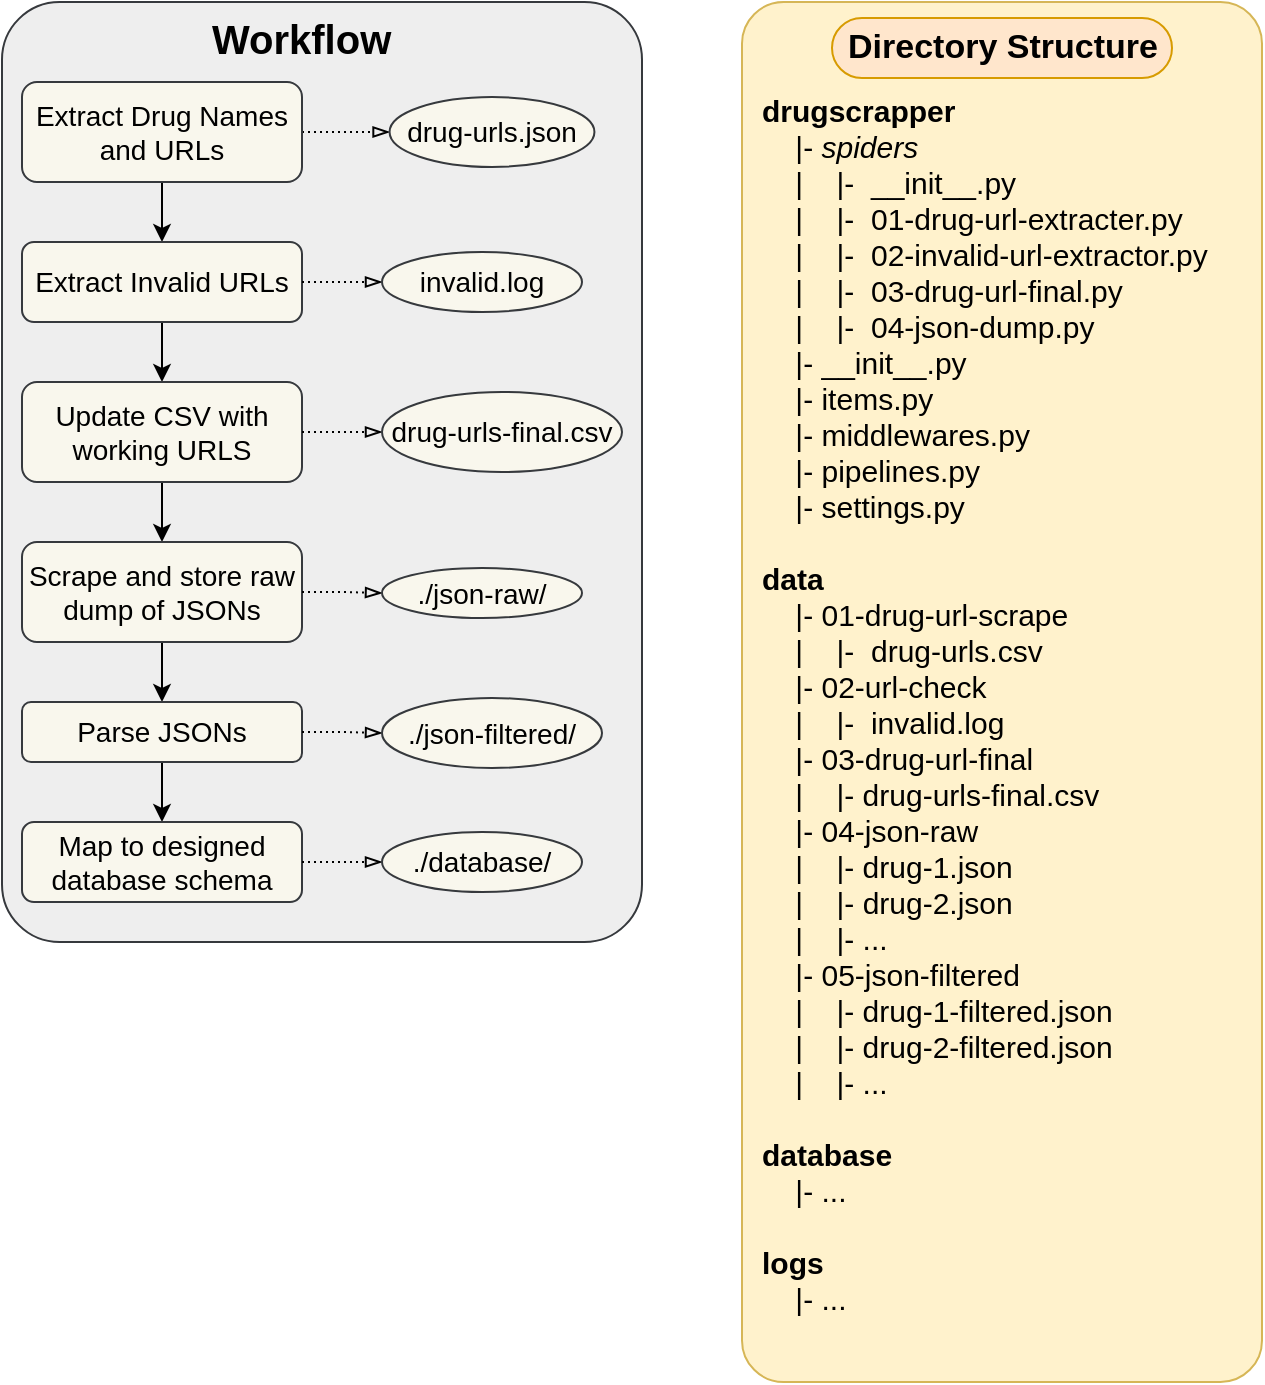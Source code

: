 <mxfile version="23.1.5" type="device">
  <diagram name="Page-1" id="MH3UJk7US3w_HbbtkspL">
    <mxGraphModel dx="955" dy="565" grid="1" gridSize="10" guides="1" tooltips="1" connect="1" arrows="1" fold="1" page="1" pageScale="1" pageWidth="1169" pageHeight="827" math="1" shadow="0">
      <root>
        <mxCell id="0" />
        <mxCell id="1" parent="0" />
        <mxCell id="aXLW1hzsgA9_nT5rrwnn-30" value="" style="whiteSpace=wrap;html=1;rounded=1;arcSize=9;fillColor=#eeeeee;strokeColor=#36393d;" parent="1" vertex="1">
          <mxGeometry x="20" y="20" width="320" height="470" as="geometry" />
        </mxCell>
        <mxCell id="aXLW1hzsgA9_nT5rrwnn-1" value="&lt;span style=&quot;font-size: 15px;&quot;&gt;&lt;b&gt;&lt;br&gt;&lt;br&gt;drugscrapper&lt;/b&gt;&lt;/span&gt;&lt;br style=&quot;font-size: 15px;&quot;&gt;&lt;div style=&quot;font-size: 15px;&quot;&gt;&lt;span style=&quot;font-size: 15px;&quot;&gt;&amp;nbsp;&amp;nbsp;&amp;nbsp;&amp;nbsp;&lt;/span&gt;|- &lt;i&gt;spiders&lt;/i&gt;&lt;/div&gt;&lt;div style=&quot;font-size: 15px;&quot;&gt;&amp;nbsp; &amp;nbsp; |&lt;span style=&quot;font-size: 15px;&quot;&gt;&lt;span style=&quot;font-size: 15px;&quot;&gt;&amp;nbsp;&amp;nbsp;&amp;nbsp;&amp;nbsp;&lt;/span&gt;&lt;/span&gt;|-&amp;nbsp; __init__.py&lt;br style=&quot;font-size: 15px;&quot;&gt;&lt;/div&gt;&lt;div style=&quot;font-size: 15px;&quot;&gt;&lt;span style=&quot;font-size: 15px;&quot;&gt;&amp;nbsp; &amp;nbsp; |&lt;span style=&quot;font-size: 15px;&quot;&gt;&lt;span style=&quot;font-size: 15px;&quot;&gt;&amp;nbsp;&amp;nbsp;&amp;nbsp;&amp;nbsp;&lt;/span&gt;&lt;/span&gt;&lt;/span&gt;|-&amp;nbsp; 01-drug-url-extracter.py&lt;br style=&quot;font-size: 15px;&quot;&gt;&lt;/div&gt;&#x9;&lt;div style=&quot;font-size: 15px;&quot;&gt;&lt;span style=&quot;font-size: 15px;&quot;&gt;&lt;span style=&quot;font-size: 15px;&quot;&gt;&lt;span style=&quot;font-size: 15px;&quot;&gt;&amp;nbsp; &amp;nbsp; |&lt;span style=&quot;font-size: 15px;&quot;&gt;&lt;span style=&quot;font-size: 15px;&quot;&gt;&amp;nbsp;&amp;nbsp;&amp;nbsp;&amp;nbsp;&lt;/span&gt;&lt;/span&gt;&lt;/span&gt;&lt;/span&gt;&lt;/span&gt;&lt;span style=&quot;font-size: 15px;&quot;&gt;|-&amp;nbsp; 02-invalid-url-extractor.py&lt;/span&gt;&lt;br style=&quot;font-size: 15px;&quot;&gt;&lt;/div&gt;&amp;nbsp; &amp;nbsp; |&lt;span style=&quot;font-size: 15px;&quot;&gt;&lt;span style=&quot;font-size: 15px;&quot;&gt;&amp;nbsp;&amp;nbsp;&amp;nbsp;&amp;nbsp;&lt;/span&gt;&lt;/span&gt;|-&amp;nbsp; 03-drug-url-final.py&lt;br style=&quot;font-size: 15px;&quot;&gt;&amp;nbsp; &amp;nbsp; |&lt;span style=&quot;font-size: 15px;&quot;&gt;&lt;span style=&quot;font-size: 15px;&quot;&gt;&amp;nbsp;&amp;nbsp;&amp;nbsp;&amp;nbsp;&lt;/span&gt;&lt;/span&gt;|-&amp;nbsp; 04-json-dump.py&lt;br&gt;&lt;div style=&quot;font-size: 15px;&quot;&gt;&lt;span style=&quot;font-size: 15px;&quot;&gt;&amp;nbsp; &amp;nbsp; |- __init__.py&lt;/span&gt;&lt;br style=&quot;font-size: 15px;&quot;&gt;&lt;/div&gt;&amp;nbsp;&amp;nbsp;&amp;nbsp;&amp;nbsp;|- items.py&lt;div style=&quot;font-size: 15px;&quot;&gt;&amp;nbsp;&amp;nbsp;&amp;nbsp;&amp;nbsp;|- middlewares.py&lt;br style=&quot;font-size: 15px;&quot;&gt;&lt;/div&gt;&lt;div style=&quot;font-size: 15px;&quot;&gt;&amp;nbsp;&amp;nbsp;&amp;nbsp;&amp;nbsp;|- pipelines.py&lt;span style=&quot;font-size: 15px;&quot;&gt;&lt;br style=&quot;font-size: 15px;&quot;&gt;&lt;/span&gt;&lt;/div&gt;&lt;div style=&quot;font-size: 15px;&quot;&gt;&amp;nbsp;&amp;nbsp;&amp;nbsp;&amp;nbsp;|- settings.py&lt;br style=&quot;font-size: 15px;&quot;&gt;&lt;/div&gt;&lt;div style=&quot;font-size: 15px;&quot;&gt;&lt;br style=&quot;font-size: 15px;&quot;&gt;&lt;/div&gt;&lt;div style=&quot;font-size: 15px;&quot;&gt;&lt;b&gt;data&lt;/b&gt;&lt;/div&gt;&lt;div style=&quot;font-size: 15px;&quot;&gt;&amp;nbsp;&amp;nbsp;&amp;nbsp;&amp;nbsp;|- 01-drug-url-scrape&lt;br style=&quot;font-size: 15px;&quot;&gt;&lt;/div&gt;&lt;div style=&quot;font-size: 15px;&quot;&gt;&amp;nbsp; &amp;nbsp; |&lt;span style=&quot;font-size: 15px;&quot;&gt;&lt;span style=&quot;font-size: 15px;&quot;&gt;&amp;nbsp;&amp;nbsp;&amp;nbsp;&amp;nbsp;&lt;/span&gt;&lt;/span&gt;|-&amp;nbsp; drug-urls.csv&lt;br style=&quot;font-size: 15px;&quot;&gt;&lt;/div&gt;&lt;div style=&quot;font-size: 15px;&quot;&gt;&amp;nbsp;&amp;nbsp;&amp;nbsp;&amp;nbsp;|- 02-url-check&lt;br style=&quot;font-size: 15px;&quot;&gt;&lt;/div&gt;&lt;div style=&quot;font-size: 15px;&quot;&gt;&amp;nbsp; &amp;nbsp; |&lt;span style=&quot;font-size: 15px;&quot;&gt;&lt;span style=&quot;font-size: 15px;&quot;&gt;&amp;nbsp;&amp;nbsp;&amp;nbsp;&amp;nbsp;&lt;/span&gt;&lt;/span&gt;|-&amp;nbsp; invalid.log&lt;br style=&quot;font-size: 15px;&quot;&gt;&lt;/div&gt;&lt;div style=&quot;font-size: 15px;&quot;&gt;&amp;nbsp;&amp;nbsp;&amp;nbsp;&amp;nbsp;|- 03-drug-url-final&lt;br style=&quot;font-size: 15px;&quot;&gt;&lt;/div&gt;&lt;div style=&quot;font-size: 15px;&quot;&gt;&amp;nbsp; &amp;nbsp; |&lt;span style=&quot;font-size: 15px;&quot;&gt;&lt;span style=&quot;font-size: 15px;&quot;&gt;&amp;nbsp;&amp;nbsp;&amp;nbsp;&amp;nbsp;&lt;/span&gt;&lt;/span&gt;|- drug-urls-final.csv&lt;br style=&quot;font-size: 15px;&quot;&gt;&lt;/div&gt;&lt;div style=&quot;font-size: 15px;&quot;&gt;&amp;nbsp;&amp;nbsp;&amp;nbsp;&amp;nbsp;|- 04-json-raw&lt;br style=&quot;font-size: 15px;&quot;&gt;&lt;/div&gt;&lt;div style=&quot;font-size: 15px;&quot;&gt;&amp;nbsp; &amp;nbsp; |&lt;span style=&quot;font-size: 15px;&quot;&gt;&lt;span style=&quot;font-size: 15px;&quot;&gt;&amp;nbsp;&amp;nbsp;&amp;nbsp;&amp;nbsp;&lt;/span&gt;&lt;/span&gt;|- drug-1.json&lt;br style=&quot;font-size: 15px;&quot;&gt;&lt;/div&gt;&amp;nbsp; &amp;nbsp; |&lt;span style=&quot;font-size: 15px;&quot;&gt;&lt;span style=&quot;font-size: 15px;&quot;&gt;&amp;nbsp;&amp;nbsp;&amp;nbsp;&lt;/span&gt;&lt;/span&gt;&amp;nbsp;|- drug-2.json&lt;br style=&quot;font-size: 15px;&quot;&gt;&amp;nbsp; &amp;nbsp; |&lt;span style=&quot;font-size: 15px;&quot;&gt;&lt;span style=&quot;font-size: 15px;&quot;&gt;&amp;nbsp;&amp;nbsp;&amp;nbsp;&amp;nbsp;&lt;/span&gt;&lt;/span&gt;|- ...&lt;div style=&quot;font-size: 15px;&quot;&gt;&amp;nbsp;&amp;nbsp;&amp;nbsp;&amp;nbsp;|- 05-json-filtered&lt;br style=&quot;font-size: 15px;&quot;&gt;&lt;/div&gt;&amp;nbsp; &amp;nbsp; |&lt;span style=&quot;font-size: 15px;&quot;&gt;&lt;span style=&quot;font-size: 15px;&quot;&gt;&amp;nbsp;&amp;nbsp;&amp;nbsp;&amp;nbsp;&lt;/span&gt;&lt;/span&gt;|- drug-1-filtered.json&lt;div style=&quot;font-size: 15px;&quot;&gt;&amp;nbsp; &amp;nbsp; |&lt;span style=&quot;font-size: 15px;&quot;&gt;&lt;span style=&quot;font-size: 15px;&quot;&gt;&amp;nbsp;&amp;nbsp;&amp;nbsp;&amp;nbsp;&lt;/span&gt;&lt;/span&gt;|- drug-2-filtered.json&lt;br style=&quot;font-size: 15px;&quot;&gt;&lt;/div&gt;&lt;div style=&quot;font-size: 15px;&quot;&gt;&amp;nbsp; &amp;nbsp; |&lt;span style=&quot;font-size: 15px;&quot;&gt;&lt;span style=&quot;font-size: 15px;&quot;&gt;&amp;nbsp;&amp;nbsp;&amp;nbsp;&amp;nbsp;&lt;/span&gt;&lt;/span&gt;|- ...&lt;br style=&quot;font-size: 15px;&quot;&gt;&lt;/div&gt;&lt;div style=&quot;font-size: 15px;&quot;&gt;&lt;br style=&quot;font-size: 15px;&quot;&gt;&lt;/div&gt;&lt;div style=&quot;font-size: 15px;&quot;&gt;&lt;b&gt;database&lt;/b&gt;&lt;br&gt;&lt;/div&gt;&lt;div style=&quot;font-size: 15px;&quot;&gt;&amp;nbsp;&amp;nbsp;&amp;nbsp;&amp;nbsp;|- ...&lt;br style=&quot;font-size: 15px;&quot;&gt;&lt;/div&gt;&lt;div style=&quot;font-size: 15px;&quot;&gt;&lt;br style=&quot;font-size: 15px;&quot;&gt;&lt;/div&gt;&lt;div style=&quot;font-size: 15px;&quot;&gt;&lt;b&gt;logs&lt;/b&gt;&lt;/div&gt;&lt;div style=&quot;font-size: 15px;&quot;&gt;&amp;nbsp;&amp;nbsp;&amp;nbsp;&amp;nbsp;|- ...&lt;/div&gt;" style="whiteSpace=wrap;html=1;align=left;fontSize=15;spacing=5;verticalAlign=top;horizontal=1;spacingLeft=5;labelBackgroundColor=none;rounded=1;arcSize=8;fillColor=#fff2cc;strokeColor=#d6b656;" parent="1" vertex="1">
          <mxGeometry x="390" y="20" width="260" height="690" as="geometry" />
        </mxCell>
        <mxCell id="aXLW1hzsgA9_nT5rrwnn-4" value="" style="edgeStyle=orthogonalEdgeStyle;rounded=0;orthogonalLoop=1;jettySize=auto;html=1;dashed=1;dashPattern=1 2;endArrow=blockThin;endFill=0;" parent="1" source="aXLW1hzsgA9_nT5rrwnn-2" target="aXLW1hzsgA9_nT5rrwnn-3" edge="1">
          <mxGeometry relative="1" as="geometry" />
        </mxCell>
        <mxCell id="aXLW1hzsgA9_nT5rrwnn-6" value="" style="edgeStyle=orthogonalEdgeStyle;rounded=0;orthogonalLoop=1;jettySize=auto;html=1;" parent="1" source="aXLW1hzsgA9_nT5rrwnn-2" target="aXLW1hzsgA9_nT5rrwnn-5" edge="1">
          <mxGeometry relative="1" as="geometry" />
        </mxCell>
        <mxCell id="aXLW1hzsgA9_nT5rrwnn-2" value="Extract Drug Names and URLs" style="whiteSpace=wrap;html=1;fontSize=14;spacing=4;rounded=1;fillColor=#f9f7ed;strokeColor=#36393d;" parent="1" vertex="1">
          <mxGeometry x="30" y="60" width="140" height="50" as="geometry" />
        </mxCell>
        <mxCell id="aXLW1hzsgA9_nT5rrwnn-3" value="drug-urls.json" style="ellipse;whiteSpace=wrap;html=1;fontSize=14;spacing=4;fillColor=#f9f7ed;strokeColor=#36393d;" parent="1" vertex="1">
          <mxGeometry x="213.78" y="67.5" width="102.44" height="35" as="geometry" />
        </mxCell>
        <mxCell id="aXLW1hzsgA9_nT5rrwnn-10" value="" style="edgeStyle=orthogonalEdgeStyle;rounded=0;orthogonalLoop=1;jettySize=auto;html=1;" parent="1" source="aXLW1hzsgA9_nT5rrwnn-5" target="aXLW1hzsgA9_nT5rrwnn-9" edge="1">
          <mxGeometry relative="1" as="geometry" />
        </mxCell>
        <mxCell id="aXLW1hzsgA9_nT5rrwnn-5" value="Extract Invalid URLs" style="whiteSpace=wrap;html=1;fontSize=14;spacing=4;rounded=1;fillColor=#f9f7ed;strokeColor=#36393d;" parent="1" vertex="1">
          <mxGeometry x="30" y="140" width="140" height="40" as="geometry" />
        </mxCell>
        <mxCell id="aXLW1hzsgA9_nT5rrwnn-7" value="" style="edgeStyle=orthogonalEdgeStyle;rounded=0;orthogonalLoop=1;jettySize=auto;html=1;dashed=1;dashPattern=1 2;endArrow=blockThin;endFill=0;exitX=1;exitY=0.5;exitDx=0;exitDy=0;" parent="1" source="aXLW1hzsgA9_nT5rrwnn-5" target="aXLW1hzsgA9_nT5rrwnn-8" edge="1">
          <mxGeometry relative="1" as="geometry">
            <mxPoint x="190" y="174" as="sourcePoint" />
          </mxGeometry>
        </mxCell>
        <mxCell id="aXLW1hzsgA9_nT5rrwnn-8" value="invalid.log" style="ellipse;whiteSpace=wrap;html=1;fontSize=14;spacing=4;fillColor=#f9f7ed;strokeColor=#36393d;" parent="1" vertex="1">
          <mxGeometry x="210" y="145" width="100" height="30" as="geometry" />
        </mxCell>
        <mxCell id="aXLW1hzsgA9_nT5rrwnn-16" value="" style="edgeStyle=orthogonalEdgeStyle;rounded=0;orthogonalLoop=1;jettySize=auto;html=1;" parent="1" source="aXLW1hzsgA9_nT5rrwnn-9" target="aXLW1hzsgA9_nT5rrwnn-15" edge="1">
          <mxGeometry relative="1" as="geometry" />
        </mxCell>
        <mxCell id="aXLW1hzsgA9_nT5rrwnn-9" value="Update CSV with working URLS" style="whiteSpace=wrap;html=1;fontSize=14;spacing=4;rounded=1;fillColor=#f9f7ed;strokeColor=#36393d;" parent="1" vertex="1">
          <mxGeometry x="30" y="210" width="140" height="50" as="geometry" />
        </mxCell>
        <mxCell id="aXLW1hzsgA9_nT5rrwnn-13" value="" style="edgeStyle=orthogonalEdgeStyle;rounded=0;orthogonalLoop=1;jettySize=auto;html=1;dashed=1;dashPattern=1 2;endArrow=blockThin;endFill=0;exitX=1;exitY=0.5;exitDx=0;exitDy=0;" parent="1" source="aXLW1hzsgA9_nT5rrwnn-9" target="aXLW1hzsgA9_nT5rrwnn-14" edge="1">
          <mxGeometry relative="1" as="geometry">
            <mxPoint x="190" y="240.25" as="sourcePoint" />
          </mxGeometry>
        </mxCell>
        <mxCell id="aXLW1hzsgA9_nT5rrwnn-14" value="drug-urls-final.csv" style="ellipse;whiteSpace=wrap;html=1;fontSize=14;spacing=4;fillColor=#f9f7ed;strokeColor=#36393d;" parent="1" vertex="1">
          <mxGeometry x="210" y="215" width="120" height="40" as="geometry" />
        </mxCell>
        <mxCell id="aXLW1hzsgA9_nT5rrwnn-21" value="" style="edgeStyle=orthogonalEdgeStyle;rounded=0;orthogonalLoop=1;jettySize=auto;html=1;" parent="1" source="aXLW1hzsgA9_nT5rrwnn-15" target="aXLW1hzsgA9_nT5rrwnn-20" edge="1">
          <mxGeometry relative="1" as="geometry" />
        </mxCell>
        <mxCell id="aXLW1hzsgA9_nT5rrwnn-15" value="Scrape and store raw dump of JSONs" style="whiteSpace=wrap;html=1;fontSize=14;spacing=4;rounded=1;fillColor=#f9f7ed;strokeColor=#36393d;" parent="1" vertex="1">
          <mxGeometry x="30" y="290" width="140" height="50" as="geometry" />
        </mxCell>
        <mxCell id="aXLW1hzsgA9_nT5rrwnn-17" value="" style="edgeStyle=orthogonalEdgeStyle;rounded=0;orthogonalLoop=1;jettySize=auto;html=1;dashed=1;dashPattern=1 2;endArrow=blockThin;endFill=0;exitX=1;exitY=0.5;exitDx=0;exitDy=0;entryX=0;entryY=0.5;entryDx=0;entryDy=0;" parent="1" source="aXLW1hzsgA9_nT5rrwnn-15" target="aXLW1hzsgA9_nT5rrwnn-19" edge="1">
          <mxGeometry relative="1" as="geometry">
            <mxPoint x="190" y="332.12" as="sourcePoint" />
            <mxPoint x="210.0" y="323.032" as="targetPoint" />
          </mxGeometry>
        </mxCell>
        <mxCell id="aXLW1hzsgA9_nT5rrwnn-19" value="./json-raw/" style="ellipse;whiteSpace=wrap;html=1;fontSize=14;spacing=4;fillColor=#f9f7ed;strokeColor=#36393d;" parent="1" vertex="1">
          <mxGeometry x="210" y="303" width="100" height="25" as="geometry" />
        </mxCell>
        <mxCell id="aXLW1hzsgA9_nT5rrwnn-25" value="" style="edgeStyle=orthogonalEdgeStyle;rounded=0;orthogonalLoop=1;jettySize=auto;html=1;" parent="1" source="aXLW1hzsgA9_nT5rrwnn-20" target="aXLW1hzsgA9_nT5rrwnn-24" edge="1">
          <mxGeometry relative="1" as="geometry" />
        </mxCell>
        <mxCell id="aXLW1hzsgA9_nT5rrwnn-20" value="Parse JSONs" style="whiteSpace=wrap;html=1;fontSize=14;spacing=4;rounded=1;fillColor=#f9f7ed;strokeColor=#36393d;" parent="1" vertex="1">
          <mxGeometry x="30" y="370" width="140" height="30" as="geometry" />
        </mxCell>
        <mxCell id="aXLW1hzsgA9_nT5rrwnn-22" value="" style="edgeStyle=orthogonalEdgeStyle;rounded=0;orthogonalLoop=1;jettySize=auto;html=1;dashed=1;dashPattern=1 2;endArrow=blockThin;endFill=0;exitX=1;exitY=0.5;exitDx=0;exitDy=0;" parent="1" source="aXLW1hzsgA9_nT5rrwnn-20" target="aXLW1hzsgA9_nT5rrwnn-23" edge="1">
          <mxGeometry relative="1" as="geometry">
            <mxPoint x="200" y="407" as="sourcePoint" />
          </mxGeometry>
        </mxCell>
        <mxCell id="aXLW1hzsgA9_nT5rrwnn-23" value="./json-filtered/" style="ellipse;whiteSpace=wrap;html=1;fontSize=14;spacing=4;fillColor=#f9f7ed;strokeColor=#36393d;" parent="1" vertex="1">
          <mxGeometry x="210" y="368" width="110" height="35" as="geometry" />
        </mxCell>
        <mxCell id="aXLW1hzsgA9_nT5rrwnn-24" value="Map to designed database schema" style="whiteSpace=wrap;html=1;fontSize=14;spacing=4;rounded=1;fillColor=#f9f7ed;strokeColor=#36393d;" parent="1" vertex="1">
          <mxGeometry x="30" y="430" width="140" height="40" as="geometry" />
        </mxCell>
        <mxCell id="aXLW1hzsgA9_nT5rrwnn-26" value="" style="edgeStyle=orthogonalEdgeStyle;rounded=0;orthogonalLoop=1;jettySize=auto;html=1;dashed=1;dashPattern=1 2;endArrow=blockThin;endFill=0;exitX=1;exitY=0.5;exitDx=0;exitDy=0;entryX=0;entryY=0.5;entryDx=0;entryDy=0;" parent="1" source="aXLW1hzsgA9_nT5rrwnn-24" target="aXLW1hzsgA9_nT5rrwnn-28" edge="1">
          <mxGeometry relative="1" as="geometry">
            <mxPoint x="190" y="445.87" as="sourcePoint" />
            <mxPoint x="210.0" y="449.061" as="targetPoint" />
          </mxGeometry>
        </mxCell>
        <mxCell id="aXLW1hzsgA9_nT5rrwnn-28" value="./database/" style="ellipse;whiteSpace=wrap;html=1;fontSize=14;spacing=4;shadow=0;fillColor=#f9f7ed;strokeColor=#36393d;" parent="1" vertex="1">
          <mxGeometry x="210" y="435" width="100" height="30" as="geometry" />
        </mxCell>
        <mxCell id="aXLW1hzsgA9_nT5rrwnn-29" value="Workflow" style="text;html=1;align=left;verticalAlign=middle;resizable=0;points=[];autosize=1;strokeColor=none;fillColor=none;spacing=0;fontSize=20;fontStyle=1" parent="1" vertex="1">
          <mxGeometry x="125" y="23" width="110" height="30" as="geometry" />
        </mxCell>
        <mxCell id="aXLW1hzsgA9_nT5rrwnn-31" value="Directory Structure" style="text;html=1;align=center;verticalAlign=middle;resizable=0;points=[];autosize=1;fontSize=17;fontStyle=1;spacing=0;rounded=1;arcSize=50;strokeColor=#d79b00;fillColor=#ffe6cc;" parent="1" vertex="1">
          <mxGeometry x="435" y="28" width="170" height="30" as="geometry" />
        </mxCell>
      </root>
    </mxGraphModel>
  </diagram>
</mxfile>
